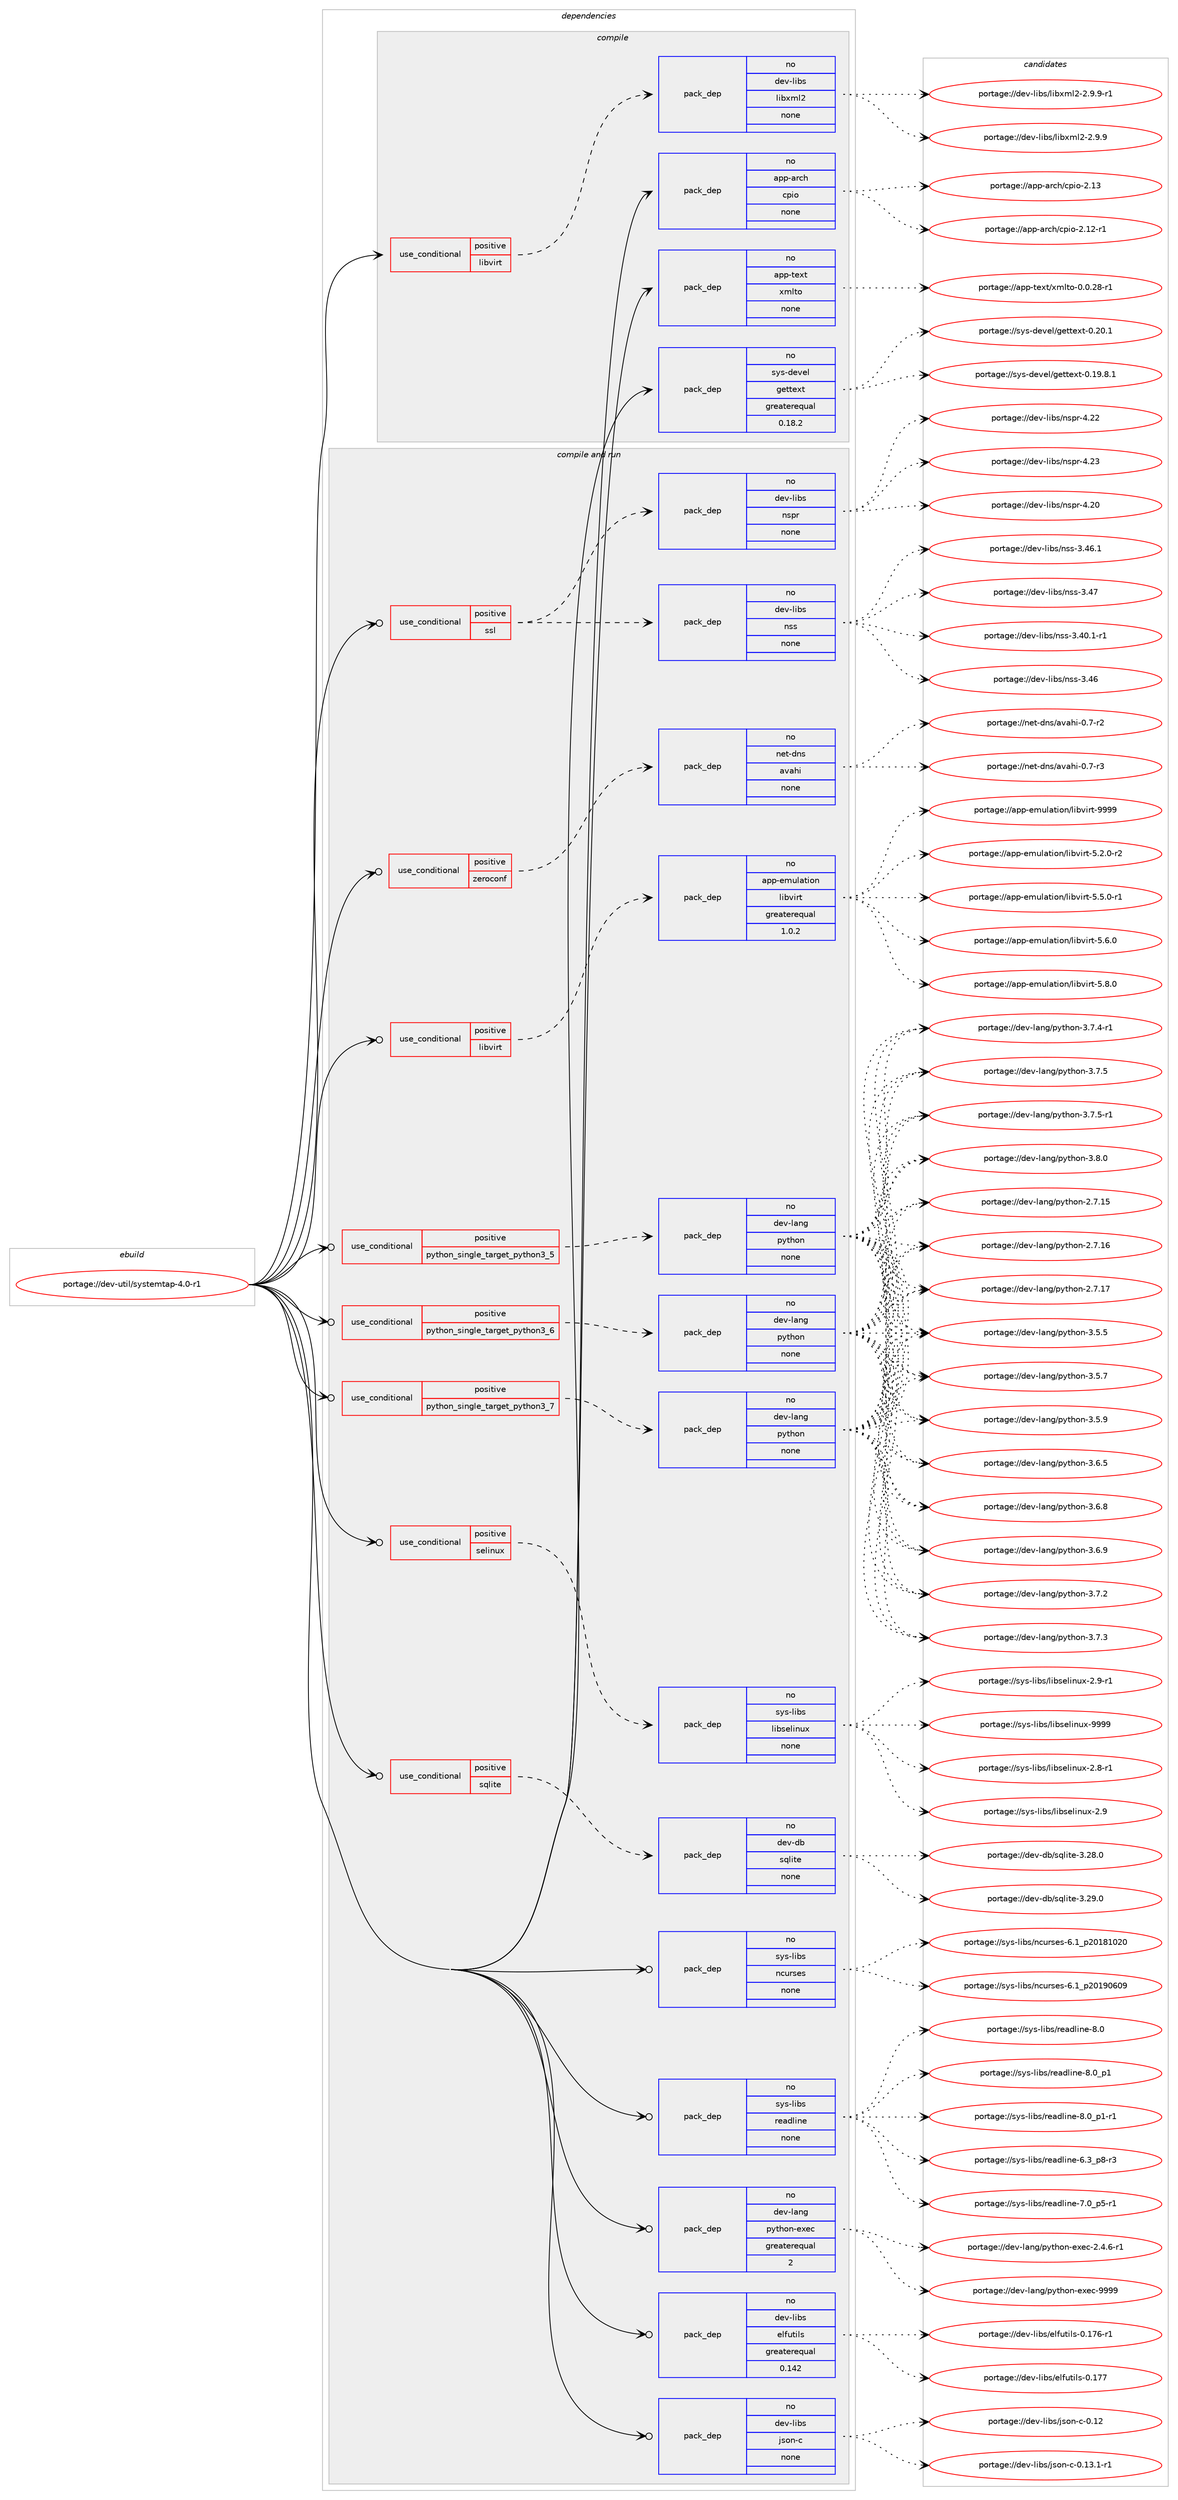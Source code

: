 digraph prolog {

# *************
# Graph options
# *************

newrank=true;
concentrate=true;
compound=true;
graph [rankdir=LR,fontname=Helvetica,fontsize=10,ranksep=1.5];#, ranksep=2.5, nodesep=0.2];
edge  [arrowhead=vee];
node  [fontname=Helvetica,fontsize=10];

# **********
# The ebuild
# **********

subgraph cluster_leftcol {
color=gray;
rank=same;
label=<<i>ebuild</i>>;
id [label="portage://dev-util/systemtap-4.0-r1", color=red, width=4, href="../dev-util/systemtap-4.0-r1.svg"];
}

# ****************
# The dependencies
# ****************

subgraph cluster_midcol {
color=gray;
label=<<i>dependencies</i>>;
subgraph cluster_compile {
fillcolor="#eeeeee";
style=filled;
label=<<i>compile</i>>;
subgraph cond71895 {
dependency265669 [label=<<TABLE BORDER="0" CELLBORDER="1" CELLSPACING="0" CELLPADDING="4"><TR><TD ROWSPAN="3" CELLPADDING="10">use_conditional</TD></TR><TR><TD>positive</TD></TR><TR><TD>libvirt</TD></TR></TABLE>>, shape=none, color=red];
subgraph pack190062 {
dependency265670 [label=<<TABLE BORDER="0" CELLBORDER="1" CELLSPACING="0" CELLPADDING="4" WIDTH="220"><TR><TD ROWSPAN="6" CELLPADDING="30">pack_dep</TD></TR><TR><TD WIDTH="110">no</TD></TR><TR><TD>dev-libs</TD></TR><TR><TD>libxml2</TD></TR><TR><TD>none</TD></TR><TR><TD></TD></TR></TABLE>>, shape=none, color=blue];
}
dependency265669:e -> dependency265670:w [weight=20,style="dashed",arrowhead="vee"];
}
id:e -> dependency265669:w [weight=20,style="solid",arrowhead="vee"];
subgraph pack190063 {
dependency265671 [label=<<TABLE BORDER="0" CELLBORDER="1" CELLSPACING="0" CELLPADDING="4" WIDTH="220"><TR><TD ROWSPAN="6" CELLPADDING="30">pack_dep</TD></TR><TR><TD WIDTH="110">no</TD></TR><TR><TD>app-arch</TD></TR><TR><TD>cpio</TD></TR><TR><TD>none</TD></TR><TR><TD></TD></TR></TABLE>>, shape=none, color=blue];
}
id:e -> dependency265671:w [weight=20,style="solid",arrowhead="vee"];
subgraph pack190064 {
dependency265672 [label=<<TABLE BORDER="0" CELLBORDER="1" CELLSPACING="0" CELLPADDING="4" WIDTH="220"><TR><TD ROWSPAN="6" CELLPADDING="30">pack_dep</TD></TR><TR><TD WIDTH="110">no</TD></TR><TR><TD>app-text</TD></TR><TR><TD>xmlto</TD></TR><TR><TD>none</TD></TR><TR><TD></TD></TR></TABLE>>, shape=none, color=blue];
}
id:e -> dependency265672:w [weight=20,style="solid",arrowhead="vee"];
subgraph pack190065 {
dependency265673 [label=<<TABLE BORDER="0" CELLBORDER="1" CELLSPACING="0" CELLPADDING="4" WIDTH="220"><TR><TD ROWSPAN="6" CELLPADDING="30">pack_dep</TD></TR><TR><TD WIDTH="110">no</TD></TR><TR><TD>sys-devel</TD></TR><TR><TD>gettext</TD></TR><TR><TD>greaterequal</TD></TR><TR><TD>0.18.2</TD></TR></TABLE>>, shape=none, color=blue];
}
id:e -> dependency265673:w [weight=20,style="solid",arrowhead="vee"];
}
subgraph cluster_compileandrun {
fillcolor="#eeeeee";
style=filled;
label=<<i>compile and run</i>>;
subgraph cond71896 {
dependency265674 [label=<<TABLE BORDER="0" CELLBORDER="1" CELLSPACING="0" CELLPADDING="4"><TR><TD ROWSPAN="3" CELLPADDING="10">use_conditional</TD></TR><TR><TD>positive</TD></TR><TR><TD>libvirt</TD></TR></TABLE>>, shape=none, color=red];
subgraph pack190066 {
dependency265675 [label=<<TABLE BORDER="0" CELLBORDER="1" CELLSPACING="0" CELLPADDING="4" WIDTH="220"><TR><TD ROWSPAN="6" CELLPADDING="30">pack_dep</TD></TR><TR><TD WIDTH="110">no</TD></TR><TR><TD>app-emulation</TD></TR><TR><TD>libvirt</TD></TR><TR><TD>greaterequal</TD></TR><TR><TD>1.0.2</TD></TR></TABLE>>, shape=none, color=blue];
}
dependency265674:e -> dependency265675:w [weight=20,style="dashed",arrowhead="vee"];
}
id:e -> dependency265674:w [weight=20,style="solid",arrowhead="odotvee"];
subgraph cond71897 {
dependency265676 [label=<<TABLE BORDER="0" CELLBORDER="1" CELLSPACING="0" CELLPADDING="4"><TR><TD ROWSPAN="3" CELLPADDING="10">use_conditional</TD></TR><TR><TD>positive</TD></TR><TR><TD>python_single_target_python3_5</TD></TR></TABLE>>, shape=none, color=red];
subgraph pack190067 {
dependency265677 [label=<<TABLE BORDER="0" CELLBORDER="1" CELLSPACING="0" CELLPADDING="4" WIDTH="220"><TR><TD ROWSPAN="6" CELLPADDING="30">pack_dep</TD></TR><TR><TD WIDTH="110">no</TD></TR><TR><TD>dev-lang</TD></TR><TR><TD>python</TD></TR><TR><TD>none</TD></TR><TR><TD></TD></TR></TABLE>>, shape=none, color=blue];
}
dependency265676:e -> dependency265677:w [weight=20,style="dashed",arrowhead="vee"];
}
id:e -> dependency265676:w [weight=20,style="solid",arrowhead="odotvee"];
subgraph cond71898 {
dependency265678 [label=<<TABLE BORDER="0" CELLBORDER="1" CELLSPACING="0" CELLPADDING="4"><TR><TD ROWSPAN="3" CELLPADDING="10">use_conditional</TD></TR><TR><TD>positive</TD></TR><TR><TD>python_single_target_python3_6</TD></TR></TABLE>>, shape=none, color=red];
subgraph pack190068 {
dependency265679 [label=<<TABLE BORDER="0" CELLBORDER="1" CELLSPACING="0" CELLPADDING="4" WIDTH="220"><TR><TD ROWSPAN="6" CELLPADDING="30">pack_dep</TD></TR><TR><TD WIDTH="110">no</TD></TR><TR><TD>dev-lang</TD></TR><TR><TD>python</TD></TR><TR><TD>none</TD></TR><TR><TD></TD></TR></TABLE>>, shape=none, color=blue];
}
dependency265678:e -> dependency265679:w [weight=20,style="dashed",arrowhead="vee"];
}
id:e -> dependency265678:w [weight=20,style="solid",arrowhead="odotvee"];
subgraph cond71899 {
dependency265680 [label=<<TABLE BORDER="0" CELLBORDER="1" CELLSPACING="0" CELLPADDING="4"><TR><TD ROWSPAN="3" CELLPADDING="10">use_conditional</TD></TR><TR><TD>positive</TD></TR><TR><TD>python_single_target_python3_7</TD></TR></TABLE>>, shape=none, color=red];
subgraph pack190069 {
dependency265681 [label=<<TABLE BORDER="0" CELLBORDER="1" CELLSPACING="0" CELLPADDING="4" WIDTH="220"><TR><TD ROWSPAN="6" CELLPADDING="30">pack_dep</TD></TR><TR><TD WIDTH="110">no</TD></TR><TR><TD>dev-lang</TD></TR><TR><TD>python</TD></TR><TR><TD>none</TD></TR><TR><TD></TD></TR></TABLE>>, shape=none, color=blue];
}
dependency265680:e -> dependency265681:w [weight=20,style="dashed",arrowhead="vee"];
}
id:e -> dependency265680:w [weight=20,style="solid",arrowhead="odotvee"];
subgraph cond71900 {
dependency265682 [label=<<TABLE BORDER="0" CELLBORDER="1" CELLSPACING="0" CELLPADDING="4"><TR><TD ROWSPAN="3" CELLPADDING="10">use_conditional</TD></TR><TR><TD>positive</TD></TR><TR><TD>selinux</TD></TR></TABLE>>, shape=none, color=red];
subgraph pack190070 {
dependency265683 [label=<<TABLE BORDER="0" CELLBORDER="1" CELLSPACING="0" CELLPADDING="4" WIDTH="220"><TR><TD ROWSPAN="6" CELLPADDING="30">pack_dep</TD></TR><TR><TD WIDTH="110">no</TD></TR><TR><TD>sys-libs</TD></TR><TR><TD>libselinux</TD></TR><TR><TD>none</TD></TR><TR><TD></TD></TR></TABLE>>, shape=none, color=blue];
}
dependency265682:e -> dependency265683:w [weight=20,style="dashed",arrowhead="vee"];
}
id:e -> dependency265682:w [weight=20,style="solid",arrowhead="odotvee"];
subgraph cond71901 {
dependency265684 [label=<<TABLE BORDER="0" CELLBORDER="1" CELLSPACING="0" CELLPADDING="4"><TR><TD ROWSPAN="3" CELLPADDING="10">use_conditional</TD></TR><TR><TD>positive</TD></TR><TR><TD>sqlite</TD></TR></TABLE>>, shape=none, color=red];
subgraph pack190071 {
dependency265685 [label=<<TABLE BORDER="0" CELLBORDER="1" CELLSPACING="0" CELLPADDING="4" WIDTH="220"><TR><TD ROWSPAN="6" CELLPADDING="30">pack_dep</TD></TR><TR><TD WIDTH="110">no</TD></TR><TR><TD>dev-db</TD></TR><TR><TD>sqlite</TD></TR><TR><TD>none</TD></TR><TR><TD></TD></TR></TABLE>>, shape=none, color=blue];
}
dependency265684:e -> dependency265685:w [weight=20,style="dashed",arrowhead="vee"];
}
id:e -> dependency265684:w [weight=20,style="solid",arrowhead="odotvee"];
subgraph cond71902 {
dependency265686 [label=<<TABLE BORDER="0" CELLBORDER="1" CELLSPACING="0" CELLPADDING="4"><TR><TD ROWSPAN="3" CELLPADDING="10">use_conditional</TD></TR><TR><TD>positive</TD></TR><TR><TD>ssl</TD></TR></TABLE>>, shape=none, color=red];
subgraph pack190072 {
dependency265687 [label=<<TABLE BORDER="0" CELLBORDER="1" CELLSPACING="0" CELLPADDING="4" WIDTH="220"><TR><TD ROWSPAN="6" CELLPADDING="30">pack_dep</TD></TR><TR><TD WIDTH="110">no</TD></TR><TR><TD>dev-libs</TD></TR><TR><TD>nspr</TD></TR><TR><TD>none</TD></TR><TR><TD></TD></TR></TABLE>>, shape=none, color=blue];
}
dependency265686:e -> dependency265687:w [weight=20,style="dashed",arrowhead="vee"];
subgraph pack190073 {
dependency265688 [label=<<TABLE BORDER="0" CELLBORDER="1" CELLSPACING="0" CELLPADDING="4" WIDTH="220"><TR><TD ROWSPAN="6" CELLPADDING="30">pack_dep</TD></TR><TR><TD WIDTH="110">no</TD></TR><TR><TD>dev-libs</TD></TR><TR><TD>nss</TD></TR><TR><TD>none</TD></TR><TR><TD></TD></TR></TABLE>>, shape=none, color=blue];
}
dependency265686:e -> dependency265688:w [weight=20,style="dashed",arrowhead="vee"];
}
id:e -> dependency265686:w [weight=20,style="solid",arrowhead="odotvee"];
subgraph cond71903 {
dependency265689 [label=<<TABLE BORDER="0" CELLBORDER="1" CELLSPACING="0" CELLPADDING="4"><TR><TD ROWSPAN="3" CELLPADDING="10">use_conditional</TD></TR><TR><TD>positive</TD></TR><TR><TD>zeroconf</TD></TR></TABLE>>, shape=none, color=red];
subgraph pack190074 {
dependency265690 [label=<<TABLE BORDER="0" CELLBORDER="1" CELLSPACING="0" CELLPADDING="4" WIDTH="220"><TR><TD ROWSPAN="6" CELLPADDING="30">pack_dep</TD></TR><TR><TD WIDTH="110">no</TD></TR><TR><TD>net-dns</TD></TR><TR><TD>avahi</TD></TR><TR><TD>none</TD></TR><TR><TD></TD></TR></TABLE>>, shape=none, color=blue];
}
dependency265689:e -> dependency265690:w [weight=20,style="dashed",arrowhead="vee"];
}
id:e -> dependency265689:w [weight=20,style="solid",arrowhead="odotvee"];
subgraph pack190075 {
dependency265691 [label=<<TABLE BORDER="0" CELLBORDER="1" CELLSPACING="0" CELLPADDING="4" WIDTH="220"><TR><TD ROWSPAN="6" CELLPADDING="30">pack_dep</TD></TR><TR><TD WIDTH="110">no</TD></TR><TR><TD>dev-lang</TD></TR><TR><TD>python-exec</TD></TR><TR><TD>greaterequal</TD></TR><TR><TD>2</TD></TR></TABLE>>, shape=none, color=blue];
}
id:e -> dependency265691:w [weight=20,style="solid",arrowhead="odotvee"];
subgraph pack190076 {
dependency265692 [label=<<TABLE BORDER="0" CELLBORDER="1" CELLSPACING="0" CELLPADDING="4" WIDTH="220"><TR><TD ROWSPAN="6" CELLPADDING="30">pack_dep</TD></TR><TR><TD WIDTH="110">no</TD></TR><TR><TD>dev-libs</TD></TR><TR><TD>elfutils</TD></TR><TR><TD>greaterequal</TD></TR><TR><TD>0.142</TD></TR></TABLE>>, shape=none, color=blue];
}
id:e -> dependency265692:w [weight=20,style="solid",arrowhead="odotvee"];
subgraph pack190077 {
dependency265693 [label=<<TABLE BORDER="0" CELLBORDER="1" CELLSPACING="0" CELLPADDING="4" WIDTH="220"><TR><TD ROWSPAN="6" CELLPADDING="30">pack_dep</TD></TR><TR><TD WIDTH="110">no</TD></TR><TR><TD>dev-libs</TD></TR><TR><TD>json-c</TD></TR><TR><TD>none</TD></TR><TR><TD></TD></TR></TABLE>>, shape=none, color=blue];
}
id:e -> dependency265693:w [weight=20,style="solid",arrowhead="odotvee"];
subgraph pack190078 {
dependency265694 [label=<<TABLE BORDER="0" CELLBORDER="1" CELLSPACING="0" CELLPADDING="4" WIDTH="220"><TR><TD ROWSPAN="6" CELLPADDING="30">pack_dep</TD></TR><TR><TD WIDTH="110">no</TD></TR><TR><TD>sys-libs</TD></TR><TR><TD>ncurses</TD></TR><TR><TD>none</TD></TR><TR><TD></TD></TR></TABLE>>, shape=none, color=blue];
}
id:e -> dependency265694:w [weight=20,style="solid",arrowhead="odotvee"];
subgraph pack190079 {
dependency265695 [label=<<TABLE BORDER="0" CELLBORDER="1" CELLSPACING="0" CELLPADDING="4" WIDTH="220"><TR><TD ROWSPAN="6" CELLPADDING="30">pack_dep</TD></TR><TR><TD WIDTH="110">no</TD></TR><TR><TD>sys-libs</TD></TR><TR><TD>readline</TD></TR><TR><TD>none</TD></TR><TR><TD></TD></TR></TABLE>>, shape=none, color=blue];
}
id:e -> dependency265695:w [weight=20,style="solid",arrowhead="odotvee"];
}
subgraph cluster_run {
fillcolor="#eeeeee";
style=filled;
label=<<i>run</i>>;
}
}

# **************
# The candidates
# **************

subgraph cluster_choices {
rank=same;
color=gray;
label=<<i>candidates</i>>;

subgraph choice190062 {
color=black;
nodesep=1;
choiceportage1001011184510810598115471081059812010910850455046574657 [label="portage://dev-libs/libxml2-2.9.9", color=red, width=4,href="../dev-libs/libxml2-2.9.9.svg"];
choiceportage10010111845108105981154710810598120109108504550465746574511449 [label="portage://dev-libs/libxml2-2.9.9-r1", color=red, width=4,href="../dev-libs/libxml2-2.9.9-r1.svg"];
dependency265670:e -> choiceportage1001011184510810598115471081059812010910850455046574657:w [style=dotted,weight="100"];
dependency265670:e -> choiceportage10010111845108105981154710810598120109108504550465746574511449:w [style=dotted,weight="100"];
}
subgraph choice190063 {
color=black;
nodesep=1;
choiceportage97112112459711499104479911210511145504649504511449 [label="portage://app-arch/cpio-2.12-r1", color=red, width=4,href="../app-arch/cpio-2.12-r1.svg"];
choiceportage9711211245971149910447991121051114550464951 [label="portage://app-arch/cpio-2.13", color=red, width=4,href="../app-arch/cpio-2.13.svg"];
dependency265671:e -> choiceportage97112112459711499104479911210511145504649504511449:w [style=dotted,weight="100"];
dependency265671:e -> choiceportage9711211245971149910447991121051114550464951:w [style=dotted,weight="100"];
}
subgraph choice190064 {
color=black;
nodesep=1;
choiceportage971121124511610112011647120109108116111454846484650564511449 [label="portage://app-text/xmlto-0.0.28-r1", color=red, width=4,href="../app-text/xmlto-0.0.28-r1.svg"];
dependency265672:e -> choiceportage971121124511610112011647120109108116111454846484650564511449:w [style=dotted,weight="100"];
}
subgraph choice190065 {
color=black;
nodesep=1;
choiceportage1151211154510010111810110847103101116116101120116454846495746564649 [label="portage://sys-devel/gettext-0.19.8.1", color=red, width=4,href="../sys-devel/gettext-0.19.8.1.svg"];
choiceportage115121115451001011181011084710310111611610112011645484650484649 [label="portage://sys-devel/gettext-0.20.1", color=red, width=4,href="../sys-devel/gettext-0.20.1.svg"];
dependency265673:e -> choiceportage1151211154510010111810110847103101116116101120116454846495746564649:w [style=dotted,weight="100"];
dependency265673:e -> choiceportage115121115451001011181011084710310111611610112011645484650484649:w [style=dotted,weight="100"];
}
subgraph choice190066 {
color=black;
nodesep=1;
choiceportage97112112451011091171089711610511111047108105981181051141164553465046484511450 [label="portage://app-emulation/libvirt-5.2.0-r2", color=red, width=4,href="../app-emulation/libvirt-5.2.0-r2.svg"];
choiceportage97112112451011091171089711610511111047108105981181051141164553465346484511449 [label="portage://app-emulation/libvirt-5.5.0-r1", color=red, width=4,href="../app-emulation/libvirt-5.5.0-r1.svg"];
choiceportage9711211245101109117108971161051111104710810598118105114116455346544648 [label="portage://app-emulation/libvirt-5.6.0", color=red, width=4,href="../app-emulation/libvirt-5.6.0.svg"];
choiceportage9711211245101109117108971161051111104710810598118105114116455346564648 [label="portage://app-emulation/libvirt-5.8.0", color=red, width=4,href="../app-emulation/libvirt-5.8.0.svg"];
choiceportage97112112451011091171089711610511111047108105981181051141164557575757 [label="portage://app-emulation/libvirt-9999", color=red, width=4,href="../app-emulation/libvirt-9999.svg"];
dependency265675:e -> choiceportage97112112451011091171089711610511111047108105981181051141164553465046484511450:w [style=dotted,weight="100"];
dependency265675:e -> choiceportage97112112451011091171089711610511111047108105981181051141164553465346484511449:w [style=dotted,weight="100"];
dependency265675:e -> choiceportage9711211245101109117108971161051111104710810598118105114116455346544648:w [style=dotted,weight="100"];
dependency265675:e -> choiceportage9711211245101109117108971161051111104710810598118105114116455346564648:w [style=dotted,weight="100"];
dependency265675:e -> choiceportage97112112451011091171089711610511111047108105981181051141164557575757:w [style=dotted,weight="100"];
}
subgraph choice190067 {
color=black;
nodesep=1;
choiceportage10010111845108971101034711212111610411111045504655464953 [label="portage://dev-lang/python-2.7.15", color=red, width=4,href="../dev-lang/python-2.7.15.svg"];
choiceportage10010111845108971101034711212111610411111045504655464954 [label="portage://dev-lang/python-2.7.16", color=red, width=4,href="../dev-lang/python-2.7.16.svg"];
choiceportage10010111845108971101034711212111610411111045504655464955 [label="portage://dev-lang/python-2.7.17", color=red, width=4,href="../dev-lang/python-2.7.17.svg"];
choiceportage100101118451089711010347112121116104111110455146534653 [label="portage://dev-lang/python-3.5.5", color=red, width=4,href="../dev-lang/python-3.5.5.svg"];
choiceportage100101118451089711010347112121116104111110455146534655 [label="portage://dev-lang/python-3.5.7", color=red, width=4,href="../dev-lang/python-3.5.7.svg"];
choiceportage100101118451089711010347112121116104111110455146534657 [label="portage://dev-lang/python-3.5.9", color=red, width=4,href="../dev-lang/python-3.5.9.svg"];
choiceportage100101118451089711010347112121116104111110455146544653 [label="portage://dev-lang/python-3.6.5", color=red, width=4,href="../dev-lang/python-3.6.5.svg"];
choiceportage100101118451089711010347112121116104111110455146544656 [label="portage://dev-lang/python-3.6.8", color=red, width=4,href="../dev-lang/python-3.6.8.svg"];
choiceportage100101118451089711010347112121116104111110455146544657 [label="portage://dev-lang/python-3.6.9", color=red, width=4,href="../dev-lang/python-3.6.9.svg"];
choiceportage100101118451089711010347112121116104111110455146554650 [label="portage://dev-lang/python-3.7.2", color=red, width=4,href="../dev-lang/python-3.7.2.svg"];
choiceportage100101118451089711010347112121116104111110455146554651 [label="portage://dev-lang/python-3.7.3", color=red, width=4,href="../dev-lang/python-3.7.3.svg"];
choiceportage1001011184510897110103471121211161041111104551465546524511449 [label="portage://dev-lang/python-3.7.4-r1", color=red, width=4,href="../dev-lang/python-3.7.4-r1.svg"];
choiceportage100101118451089711010347112121116104111110455146554653 [label="portage://dev-lang/python-3.7.5", color=red, width=4,href="../dev-lang/python-3.7.5.svg"];
choiceportage1001011184510897110103471121211161041111104551465546534511449 [label="portage://dev-lang/python-3.7.5-r1", color=red, width=4,href="../dev-lang/python-3.7.5-r1.svg"];
choiceportage100101118451089711010347112121116104111110455146564648 [label="portage://dev-lang/python-3.8.0", color=red, width=4,href="../dev-lang/python-3.8.0.svg"];
dependency265677:e -> choiceportage10010111845108971101034711212111610411111045504655464953:w [style=dotted,weight="100"];
dependency265677:e -> choiceportage10010111845108971101034711212111610411111045504655464954:w [style=dotted,weight="100"];
dependency265677:e -> choiceportage10010111845108971101034711212111610411111045504655464955:w [style=dotted,weight="100"];
dependency265677:e -> choiceportage100101118451089711010347112121116104111110455146534653:w [style=dotted,weight="100"];
dependency265677:e -> choiceportage100101118451089711010347112121116104111110455146534655:w [style=dotted,weight="100"];
dependency265677:e -> choiceportage100101118451089711010347112121116104111110455146534657:w [style=dotted,weight="100"];
dependency265677:e -> choiceportage100101118451089711010347112121116104111110455146544653:w [style=dotted,weight="100"];
dependency265677:e -> choiceportage100101118451089711010347112121116104111110455146544656:w [style=dotted,weight="100"];
dependency265677:e -> choiceportage100101118451089711010347112121116104111110455146544657:w [style=dotted,weight="100"];
dependency265677:e -> choiceportage100101118451089711010347112121116104111110455146554650:w [style=dotted,weight="100"];
dependency265677:e -> choiceportage100101118451089711010347112121116104111110455146554651:w [style=dotted,weight="100"];
dependency265677:e -> choiceportage1001011184510897110103471121211161041111104551465546524511449:w [style=dotted,weight="100"];
dependency265677:e -> choiceportage100101118451089711010347112121116104111110455146554653:w [style=dotted,weight="100"];
dependency265677:e -> choiceportage1001011184510897110103471121211161041111104551465546534511449:w [style=dotted,weight="100"];
dependency265677:e -> choiceportage100101118451089711010347112121116104111110455146564648:w [style=dotted,weight="100"];
}
subgraph choice190068 {
color=black;
nodesep=1;
choiceportage10010111845108971101034711212111610411111045504655464953 [label="portage://dev-lang/python-2.7.15", color=red, width=4,href="../dev-lang/python-2.7.15.svg"];
choiceportage10010111845108971101034711212111610411111045504655464954 [label="portage://dev-lang/python-2.7.16", color=red, width=4,href="../dev-lang/python-2.7.16.svg"];
choiceportage10010111845108971101034711212111610411111045504655464955 [label="portage://dev-lang/python-2.7.17", color=red, width=4,href="../dev-lang/python-2.7.17.svg"];
choiceportage100101118451089711010347112121116104111110455146534653 [label="portage://dev-lang/python-3.5.5", color=red, width=4,href="../dev-lang/python-3.5.5.svg"];
choiceportage100101118451089711010347112121116104111110455146534655 [label="portage://dev-lang/python-3.5.7", color=red, width=4,href="../dev-lang/python-3.5.7.svg"];
choiceportage100101118451089711010347112121116104111110455146534657 [label="portage://dev-lang/python-3.5.9", color=red, width=4,href="../dev-lang/python-3.5.9.svg"];
choiceportage100101118451089711010347112121116104111110455146544653 [label="portage://dev-lang/python-3.6.5", color=red, width=4,href="../dev-lang/python-3.6.5.svg"];
choiceportage100101118451089711010347112121116104111110455146544656 [label="portage://dev-lang/python-3.6.8", color=red, width=4,href="../dev-lang/python-3.6.8.svg"];
choiceportage100101118451089711010347112121116104111110455146544657 [label="portage://dev-lang/python-3.6.9", color=red, width=4,href="../dev-lang/python-3.6.9.svg"];
choiceportage100101118451089711010347112121116104111110455146554650 [label="portage://dev-lang/python-3.7.2", color=red, width=4,href="../dev-lang/python-3.7.2.svg"];
choiceportage100101118451089711010347112121116104111110455146554651 [label="portage://dev-lang/python-3.7.3", color=red, width=4,href="../dev-lang/python-3.7.3.svg"];
choiceportage1001011184510897110103471121211161041111104551465546524511449 [label="portage://dev-lang/python-3.7.4-r1", color=red, width=4,href="../dev-lang/python-3.7.4-r1.svg"];
choiceportage100101118451089711010347112121116104111110455146554653 [label="portage://dev-lang/python-3.7.5", color=red, width=4,href="../dev-lang/python-3.7.5.svg"];
choiceportage1001011184510897110103471121211161041111104551465546534511449 [label="portage://dev-lang/python-3.7.5-r1", color=red, width=4,href="../dev-lang/python-3.7.5-r1.svg"];
choiceportage100101118451089711010347112121116104111110455146564648 [label="portage://dev-lang/python-3.8.0", color=red, width=4,href="../dev-lang/python-3.8.0.svg"];
dependency265679:e -> choiceportage10010111845108971101034711212111610411111045504655464953:w [style=dotted,weight="100"];
dependency265679:e -> choiceportage10010111845108971101034711212111610411111045504655464954:w [style=dotted,weight="100"];
dependency265679:e -> choiceportage10010111845108971101034711212111610411111045504655464955:w [style=dotted,weight="100"];
dependency265679:e -> choiceportage100101118451089711010347112121116104111110455146534653:w [style=dotted,weight="100"];
dependency265679:e -> choiceportage100101118451089711010347112121116104111110455146534655:w [style=dotted,weight="100"];
dependency265679:e -> choiceportage100101118451089711010347112121116104111110455146534657:w [style=dotted,weight="100"];
dependency265679:e -> choiceportage100101118451089711010347112121116104111110455146544653:w [style=dotted,weight="100"];
dependency265679:e -> choiceportage100101118451089711010347112121116104111110455146544656:w [style=dotted,weight="100"];
dependency265679:e -> choiceportage100101118451089711010347112121116104111110455146544657:w [style=dotted,weight="100"];
dependency265679:e -> choiceportage100101118451089711010347112121116104111110455146554650:w [style=dotted,weight="100"];
dependency265679:e -> choiceportage100101118451089711010347112121116104111110455146554651:w [style=dotted,weight="100"];
dependency265679:e -> choiceportage1001011184510897110103471121211161041111104551465546524511449:w [style=dotted,weight="100"];
dependency265679:e -> choiceportage100101118451089711010347112121116104111110455146554653:w [style=dotted,weight="100"];
dependency265679:e -> choiceportage1001011184510897110103471121211161041111104551465546534511449:w [style=dotted,weight="100"];
dependency265679:e -> choiceportage100101118451089711010347112121116104111110455146564648:w [style=dotted,weight="100"];
}
subgraph choice190069 {
color=black;
nodesep=1;
choiceportage10010111845108971101034711212111610411111045504655464953 [label="portage://dev-lang/python-2.7.15", color=red, width=4,href="../dev-lang/python-2.7.15.svg"];
choiceportage10010111845108971101034711212111610411111045504655464954 [label="portage://dev-lang/python-2.7.16", color=red, width=4,href="../dev-lang/python-2.7.16.svg"];
choiceportage10010111845108971101034711212111610411111045504655464955 [label="portage://dev-lang/python-2.7.17", color=red, width=4,href="../dev-lang/python-2.7.17.svg"];
choiceportage100101118451089711010347112121116104111110455146534653 [label="portage://dev-lang/python-3.5.5", color=red, width=4,href="../dev-lang/python-3.5.5.svg"];
choiceportage100101118451089711010347112121116104111110455146534655 [label="portage://dev-lang/python-3.5.7", color=red, width=4,href="../dev-lang/python-3.5.7.svg"];
choiceportage100101118451089711010347112121116104111110455146534657 [label="portage://dev-lang/python-3.5.9", color=red, width=4,href="../dev-lang/python-3.5.9.svg"];
choiceportage100101118451089711010347112121116104111110455146544653 [label="portage://dev-lang/python-3.6.5", color=red, width=4,href="../dev-lang/python-3.6.5.svg"];
choiceportage100101118451089711010347112121116104111110455146544656 [label="portage://dev-lang/python-3.6.8", color=red, width=4,href="../dev-lang/python-3.6.8.svg"];
choiceportage100101118451089711010347112121116104111110455146544657 [label="portage://dev-lang/python-3.6.9", color=red, width=4,href="../dev-lang/python-3.6.9.svg"];
choiceportage100101118451089711010347112121116104111110455146554650 [label="portage://dev-lang/python-3.7.2", color=red, width=4,href="../dev-lang/python-3.7.2.svg"];
choiceportage100101118451089711010347112121116104111110455146554651 [label="portage://dev-lang/python-3.7.3", color=red, width=4,href="../dev-lang/python-3.7.3.svg"];
choiceportage1001011184510897110103471121211161041111104551465546524511449 [label="portage://dev-lang/python-3.7.4-r1", color=red, width=4,href="../dev-lang/python-3.7.4-r1.svg"];
choiceportage100101118451089711010347112121116104111110455146554653 [label="portage://dev-lang/python-3.7.5", color=red, width=4,href="../dev-lang/python-3.7.5.svg"];
choiceportage1001011184510897110103471121211161041111104551465546534511449 [label="portage://dev-lang/python-3.7.5-r1", color=red, width=4,href="../dev-lang/python-3.7.5-r1.svg"];
choiceportage100101118451089711010347112121116104111110455146564648 [label="portage://dev-lang/python-3.8.0", color=red, width=4,href="../dev-lang/python-3.8.0.svg"];
dependency265681:e -> choiceportage10010111845108971101034711212111610411111045504655464953:w [style=dotted,weight="100"];
dependency265681:e -> choiceportage10010111845108971101034711212111610411111045504655464954:w [style=dotted,weight="100"];
dependency265681:e -> choiceportage10010111845108971101034711212111610411111045504655464955:w [style=dotted,weight="100"];
dependency265681:e -> choiceportage100101118451089711010347112121116104111110455146534653:w [style=dotted,weight="100"];
dependency265681:e -> choiceportage100101118451089711010347112121116104111110455146534655:w [style=dotted,weight="100"];
dependency265681:e -> choiceportage100101118451089711010347112121116104111110455146534657:w [style=dotted,weight="100"];
dependency265681:e -> choiceportage100101118451089711010347112121116104111110455146544653:w [style=dotted,weight="100"];
dependency265681:e -> choiceportage100101118451089711010347112121116104111110455146544656:w [style=dotted,weight="100"];
dependency265681:e -> choiceportage100101118451089711010347112121116104111110455146544657:w [style=dotted,weight="100"];
dependency265681:e -> choiceportage100101118451089711010347112121116104111110455146554650:w [style=dotted,weight="100"];
dependency265681:e -> choiceportage100101118451089711010347112121116104111110455146554651:w [style=dotted,weight="100"];
dependency265681:e -> choiceportage1001011184510897110103471121211161041111104551465546524511449:w [style=dotted,weight="100"];
dependency265681:e -> choiceportage100101118451089711010347112121116104111110455146554653:w [style=dotted,weight="100"];
dependency265681:e -> choiceportage1001011184510897110103471121211161041111104551465546534511449:w [style=dotted,weight="100"];
dependency265681:e -> choiceportage100101118451089711010347112121116104111110455146564648:w [style=dotted,weight="100"];
}
subgraph choice190070 {
color=black;
nodesep=1;
choiceportage11512111545108105981154710810598115101108105110117120455046564511449 [label="portage://sys-libs/libselinux-2.8-r1", color=red, width=4,href="../sys-libs/libselinux-2.8-r1.svg"];
choiceportage1151211154510810598115471081059811510110810511011712045504657 [label="portage://sys-libs/libselinux-2.9", color=red, width=4,href="../sys-libs/libselinux-2.9.svg"];
choiceportage11512111545108105981154710810598115101108105110117120455046574511449 [label="portage://sys-libs/libselinux-2.9-r1", color=red, width=4,href="../sys-libs/libselinux-2.9-r1.svg"];
choiceportage115121115451081059811547108105981151011081051101171204557575757 [label="portage://sys-libs/libselinux-9999", color=red, width=4,href="../sys-libs/libselinux-9999.svg"];
dependency265683:e -> choiceportage11512111545108105981154710810598115101108105110117120455046564511449:w [style=dotted,weight="100"];
dependency265683:e -> choiceportage1151211154510810598115471081059811510110810511011712045504657:w [style=dotted,weight="100"];
dependency265683:e -> choiceportage11512111545108105981154710810598115101108105110117120455046574511449:w [style=dotted,weight="100"];
dependency265683:e -> choiceportage115121115451081059811547108105981151011081051101171204557575757:w [style=dotted,weight="100"];
}
subgraph choice190071 {
color=black;
nodesep=1;
choiceportage10010111845100984711511310810511610145514650564648 [label="portage://dev-db/sqlite-3.28.0", color=red, width=4,href="../dev-db/sqlite-3.28.0.svg"];
choiceportage10010111845100984711511310810511610145514650574648 [label="portage://dev-db/sqlite-3.29.0", color=red, width=4,href="../dev-db/sqlite-3.29.0.svg"];
dependency265685:e -> choiceportage10010111845100984711511310810511610145514650564648:w [style=dotted,weight="100"];
dependency265685:e -> choiceportage10010111845100984711511310810511610145514650574648:w [style=dotted,weight="100"];
}
subgraph choice190072 {
color=black;
nodesep=1;
choiceportage1001011184510810598115471101151121144552465048 [label="portage://dev-libs/nspr-4.20", color=red, width=4,href="../dev-libs/nspr-4.20.svg"];
choiceportage1001011184510810598115471101151121144552465050 [label="portage://dev-libs/nspr-4.22", color=red, width=4,href="../dev-libs/nspr-4.22.svg"];
choiceportage1001011184510810598115471101151121144552465051 [label="portage://dev-libs/nspr-4.23", color=red, width=4,href="../dev-libs/nspr-4.23.svg"];
dependency265687:e -> choiceportage1001011184510810598115471101151121144552465048:w [style=dotted,weight="100"];
dependency265687:e -> choiceportage1001011184510810598115471101151121144552465050:w [style=dotted,weight="100"];
dependency265687:e -> choiceportage1001011184510810598115471101151121144552465051:w [style=dotted,weight="100"];
}
subgraph choice190073 {
color=black;
nodesep=1;
choiceportage100101118451081059811547110115115455146524846494511449 [label="portage://dev-libs/nss-3.40.1-r1", color=red, width=4,href="../dev-libs/nss-3.40.1-r1.svg"];
choiceportage1001011184510810598115471101151154551465254 [label="portage://dev-libs/nss-3.46", color=red, width=4,href="../dev-libs/nss-3.46.svg"];
choiceportage10010111845108105981154711011511545514652544649 [label="portage://dev-libs/nss-3.46.1", color=red, width=4,href="../dev-libs/nss-3.46.1.svg"];
choiceportage1001011184510810598115471101151154551465255 [label="portage://dev-libs/nss-3.47", color=red, width=4,href="../dev-libs/nss-3.47.svg"];
dependency265688:e -> choiceportage100101118451081059811547110115115455146524846494511449:w [style=dotted,weight="100"];
dependency265688:e -> choiceportage1001011184510810598115471101151154551465254:w [style=dotted,weight="100"];
dependency265688:e -> choiceportage10010111845108105981154711011511545514652544649:w [style=dotted,weight="100"];
dependency265688:e -> choiceportage1001011184510810598115471101151154551465255:w [style=dotted,weight="100"];
}
subgraph choice190074 {
color=black;
nodesep=1;
choiceportage11010111645100110115479711897104105454846554511450 [label="portage://net-dns/avahi-0.7-r2", color=red, width=4,href="../net-dns/avahi-0.7-r2.svg"];
choiceportage11010111645100110115479711897104105454846554511451 [label="portage://net-dns/avahi-0.7-r3", color=red, width=4,href="../net-dns/avahi-0.7-r3.svg"];
dependency265690:e -> choiceportage11010111645100110115479711897104105454846554511450:w [style=dotted,weight="100"];
dependency265690:e -> choiceportage11010111645100110115479711897104105454846554511451:w [style=dotted,weight="100"];
}
subgraph choice190075 {
color=black;
nodesep=1;
choiceportage10010111845108971101034711212111610411111045101120101994550465246544511449 [label="portage://dev-lang/python-exec-2.4.6-r1", color=red, width=4,href="../dev-lang/python-exec-2.4.6-r1.svg"];
choiceportage10010111845108971101034711212111610411111045101120101994557575757 [label="portage://dev-lang/python-exec-9999", color=red, width=4,href="../dev-lang/python-exec-9999.svg"];
dependency265691:e -> choiceportage10010111845108971101034711212111610411111045101120101994550465246544511449:w [style=dotted,weight="100"];
dependency265691:e -> choiceportage10010111845108971101034711212111610411111045101120101994557575757:w [style=dotted,weight="100"];
}
subgraph choice190076 {
color=black;
nodesep=1;
choiceportage1001011184510810598115471011081021171161051081154548464955544511449 [label="portage://dev-libs/elfutils-0.176-r1", color=red, width=4,href="../dev-libs/elfutils-0.176-r1.svg"];
choiceportage100101118451081059811547101108102117116105108115454846495555 [label="portage://dev-libs/elfutils-0.177", color=red, width=4,href="../dev-libs/elfutils-0.177.svg"];
dependency265692:e -> choiceportage1001011184510810598115471011081021171161051081154548464955544511449:w [style=dotted,weight="100"];
dependency265692:e -> choiceportage100101118451081059811547101108102117116105108115454846495555:w [style=dotted,weight="100"];
}
subgraph choice190077 {
color=black;
nodesep=1;
choiceportage10010111845108105981154710611511111045994548464950 [label="portage://dev-libs/json-c-0.12", color=red, width=4,href="../dev-libs/json-c-0.12.svg"];
choiceportage1001011184510810598115471061151111104599454846495146494511449 [label="portage://dev-libs/json-c-0.13.1-r1", color=red, width=4,href="../dev-libs/json-c-0.13.1-r1.svg"];
dependency265693:e -> choiceportage10010111845108105981154710611511111045994548464950:w [style=dotted,weight="100"];
dependency265693:e -> choiceportage1001011184510810598115471061151111104599454846495146494511449:w [style=dotted,weight="100"];
}
subgraph choice190078 {
color=black;
nodesep=1;
choiceportage1151211154510810598115471109911711411510111545544649951125048495649485048 [label="portage://sys-libs/ncurses-6.1_p20181020", color=red, width=4,href="../sys-libs/ncurses-6.1_p20181020.svg"];
choiceportage1151211154510810598115471109911711411510111545544649951125048495748544857 [label="portage://sys-libs/ncurses-6.1_p20190609", color=red, width=4,href="../sys-libs/ncurses-6.1_p20190609.svg"];
dependency265694:e -> choiceportage1151211154510810598115471109911711411510111545544649951125048495649485048:w [style=dotted,weight="100"];
dependency265694:e -> choiceportage1151211154510810598115471109911711411510111545544649951125048495748544857:w [style=dotted,weight="100"];
}
subgraph choice190079 {
color=black;
nodesep=1;
choiceportage115121115451081059811547114101971001081051101014554465195112564511451 [label="portage://sys-libs/readline-6.3_p8-r3", color=red, width=4,href="../sys-libs/readline-6.3_p8-r3.svg"];
choiceportage115121115451081059811547114101971001081051101014555464895112534511449 [label="portage://sys-libs/readline-7.0_p5-r1", color=red, width=4,href="../sys-libs/readline-7.0_p5-r1.svg"];
choiceportage1151211154510810598115471141019710010810511010145564648 [label="portage://sys-libs/readline-8.0", color=red, width=4,href="../sys-libs/readline-8.0.svg"];
choiceportage11512111545108105981154711410197100108105110101455646489511249 [label="portage://sys-libs/readline-8.0_p1", color=red, width=4,href="../sys-libs/readline-8.0_p1.svg"];
choiceportage115121115451081059811547114101971001081051101014556464895112494511449 [label="portage://sys-libs/readline-8.0_p1-r1", color=red, width=4,href="../sys-libs/readline-8.0_p1-r1.svg"];
dependency265695:e -> choiceportage115121115451081059811547114101971001081051101014554465195112564511451:w [style=dotted,weight="100"];
dependency265695:e -> choiceportage115121115451081059811547114101971001081051101014555464895112534511449:w [style=dotted,weight="100"];
dependency265695:e -> choiceportage1151211154510810598115471141019710010810511010145564648:w [style=dotted,weight="100"];
dependency265695:e -> choiceportage11512111545108105981154711410197100108105110101455646489511249:w [style=dotted,weight="100"];
dependency265695:e -> choiceportage115121115451081059811547114101971001081051101014556464895112494511449:w [style=dotted,weight="100"];
}
}

}
